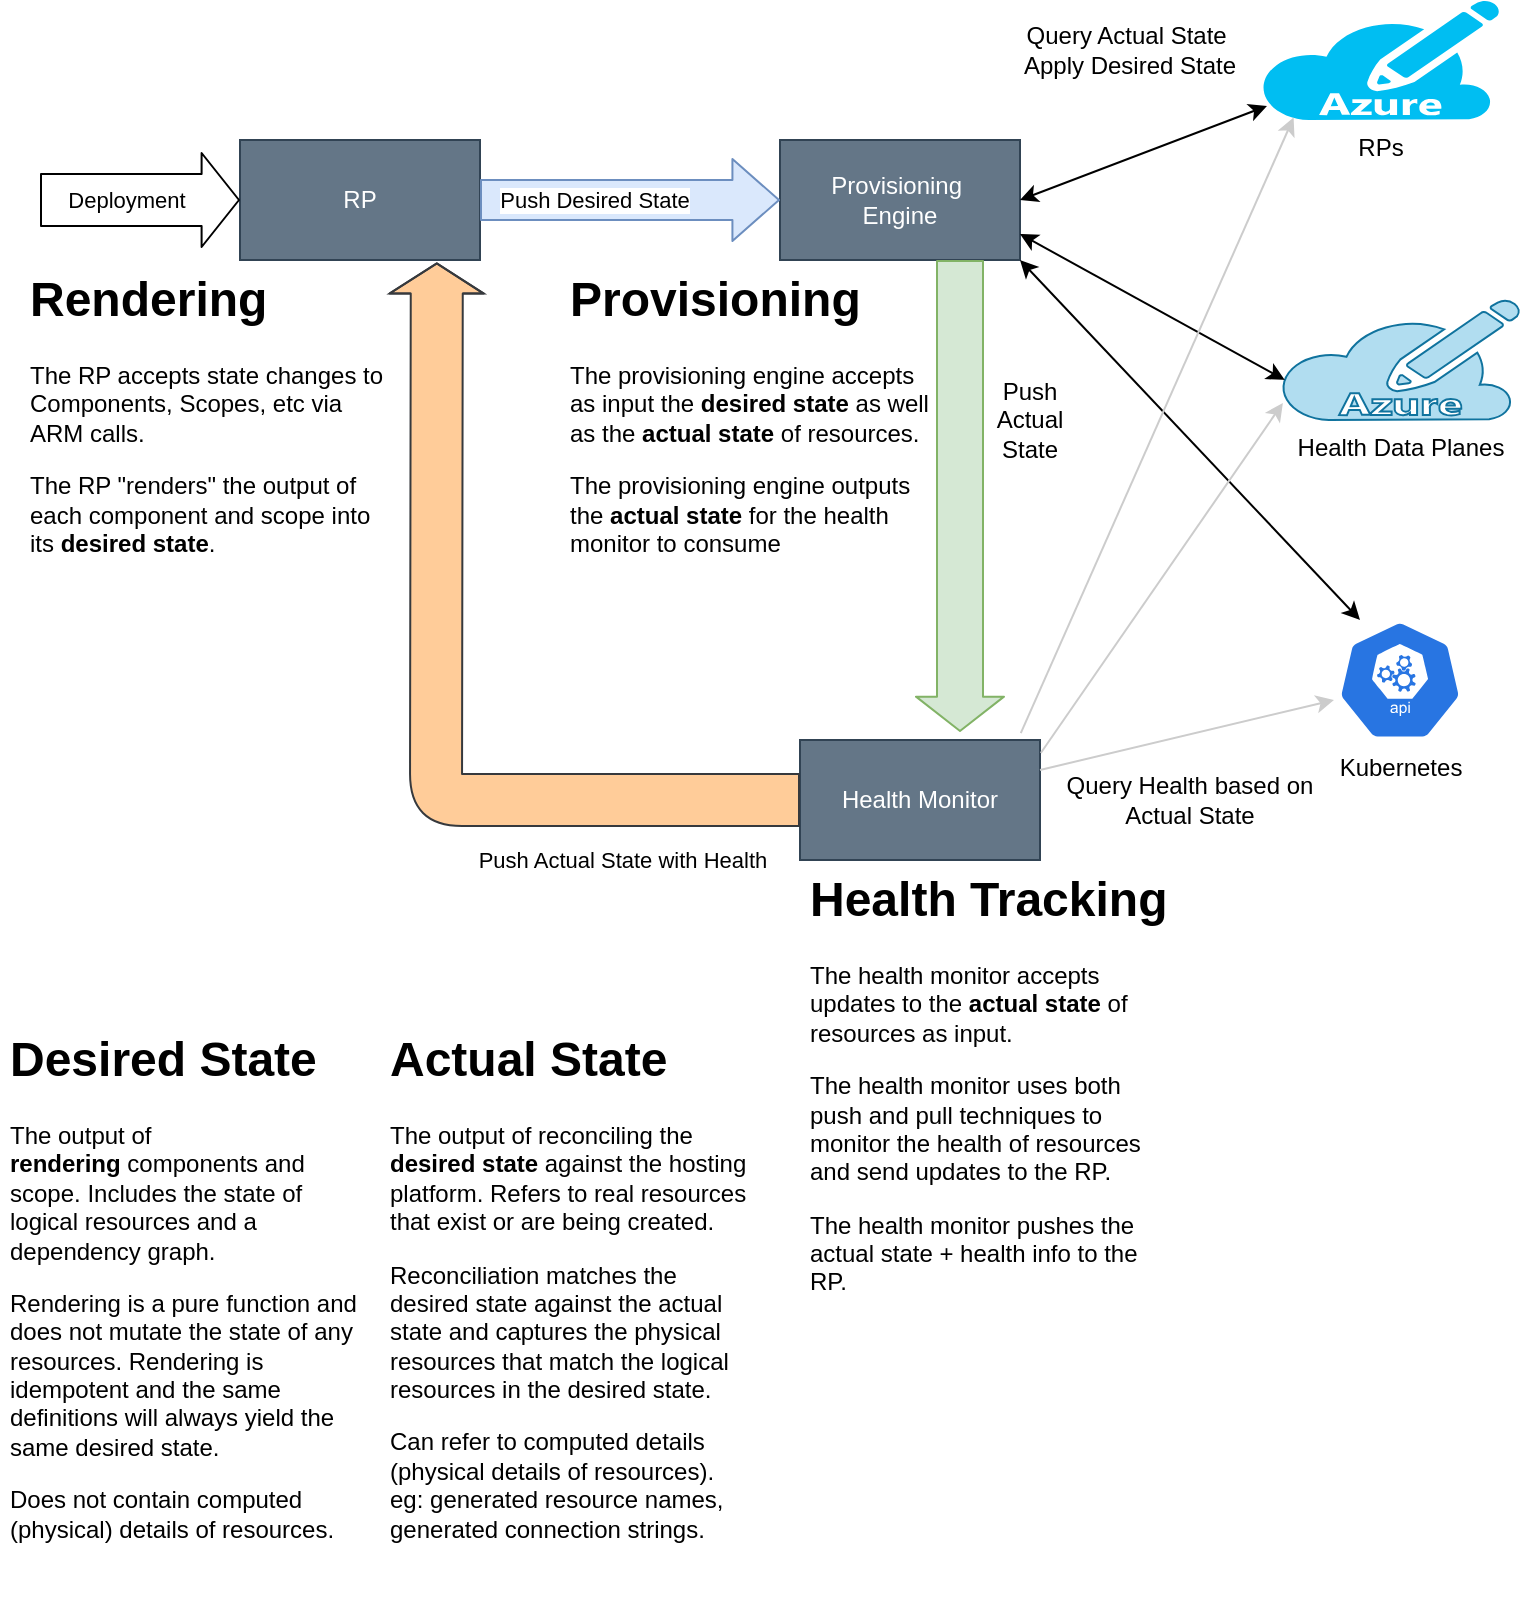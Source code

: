 <mxfile>
    <diagram id="DjvGPxJVZaPVGA5VkIdF" name="Page-1">
        <mxGraphModel dx="1235" dy="654" grid="1" gridSize="10" guides="1" tooltips="1" connect="1" arrows="1" fold="1" page="1" pageScale="1" pageWidth="850" pageHeight="1100" math="0" shadow="0">
            <root>
                <mxCell id="0"/>
                <mxCell id="1" parent="0"/>
                <mxCell id="2" value="RP" style="rounded=0;whiteSpace=wrap;html=1;fillColor=#647687;strokeColor=#314354;fontColor=#ffffff;" vertex="1" parent="1">
                    <mxGeometry x="120" y="120" width="120" height="60" as="geometry"/>
                </mxCell>
                <mxCell id="3" value="Provisioning&amp;nbsp;&lt;br&gt;Engine" style="rounded=0;whiteSpace=wrap;html=1;fillColor=#647687;strokeColor=#314354;fontColor=#ffffff;" vertex="1" parent="1">
                    <mxGeometry x="390" y="120" width="120" height="60" as="geometry"/>
                </mxCell>
                <mxCell id="4" value="Health Monitor" style="rounded=0;whiteSpace=wrap;html=1;fillColor=#647687;strokeColor=#314354;fontColor=#ffffff;" vertex="1" parent="1">
                    <mxGeometry x="400" y="420" width="120" height="60" as="geometry"/>
                </mxCell>
                <mxCell id="5" value="RPs" style="verticalLabelPosition=bottom;html=1;verticalAlign=top;align=center;strokeColor=none;fillColor=#00BEF2;shape=mxgraph.azure.azure_subscription;" vertex="1" parent="1">
                    <mxGeometry x="630" y="50" width="120" height="60" as="geometry"/>
                </mxCell>
                <mxCell id="7" value="Kubernetes" style="html=1;dashed=0;whitespace=wrap;fillColor=#2875E2;strokeColor=#ffffff;points=[[0.005,0.63,0],[0.1,0.2,0],[0.9,0.2,0],[0.5,0,0],[0.995,0.63,0],[0.72,0.99,0],[0.5,1,0],[0.28,0.99,0]];shape=mxgraph.kubernetes.icon;prIcon=api;labelPosition=center;verticalLabelPosition=bottom;align=center;verticalAlign=top;" vertex="1" parent="1">
                    <mxGeometry x="640" y="360" width="120" height="60" as="geometry"/>
                </mxCell>
                <mxCell id="8" value="Health Data Planes" style="verticalLabelPosition=bottom;html=1;verticalAlign=top;align=center;strokeColor=#10739e;fillColor=#b1ddf0;shape=mxgraph.azure.azure_subscription;" vertex="1" parent="1">
                    <mxGeometry x="640" y="200" width="120" height="60" as="geometry"/>
                </mxCell>
                <mxCell id="11" value="" style="shape=flexArrow;endArrow=classic;html=1;width=26;endSize=5.9;entryX=0;entryY=0.5;entryDx=0;entryDy=0;" edge="1" parent="1" target="2">
                    <mxGeometry width="50" height="50" relative="1" as="geometry">
                        <mxPoint x="20" y="150" as="sourcePoint"/>
                        <mxPoint x="110" y="149.5" as="targetPoint"/>
                    </mxGeometry>
                </mxCell>
                <mxCell id="12" value="Deployment" style="edgeLabel;html=1;align=center;verticalAlign=middle;resizable=0;points=[];" vertex="1" connectable="0" parent="11">
                    <mxGeometry x="-0.34" y="1" relative="1" as="geometry">
                        <mxPoint x="10" y="1" as="offset"/>
                    </mxGeometry>
                </mxCell>
                <mxCell id="13" value="" style="shape=flexArrow;endArrow=classic;html=1;entryX=0;entryY=0.5;entryDx=0;entryDy=0;exitX=1;exitY=0.5;exitDx=0;exitDy=0;width=20;endSize=7.43;fillColor=#dae8fc;strokeColor=#6c8ebf;" edge="1" parent="1">
                    <mxGeometry width="50" height="50" relative="1" as="geometry">
                        <mxPoint x="240" y="150" as="sourcePoint"/>
                        <mxPoint x="390" y="150" as="targetPoint"/>
                    </mxGeometry>
                </mxCell>
                <mxCell id="14" value="Push Desired State" style="edgeLabel;html=1;align=center;verticalAlign=middle;resizable=0;points=[];" vertex="1" connectable="0" parent="13">
                    <mxGeometry x="-0.438" y="-2" relative="1" as="geometry">
                        <mxPoint x="15" y="-2" as="offset"/>
                    </mxGeometry>
                </mxCell>
                <mxCell id="15" value="&lt;h1&gt;Rendering&lt;/h1&gt;&lt;p&gt;The RP accepts state changes to Components, Scopes, etc via ARM calls.&amp;nbsp;&lt;/p&gt;&lt;p&gt;The RP &quot;renders&quot; the output of each component and scope into its &lt;b&gt;desired state&lt;/b&gt;.&lt;/p&gt;&lt;p&gt;&lt;br&gt;&lt;/p&gt;" style="text;html=1;strokeColor=none;fillColor=none;spacing=5;spacingTop=-20;whiteSpace=wrap;overflow=hidden;rounded=0;" vertex="1" parent="1">
                    <mxGeometry x="10" y="180" width="190" height="170" as="geometry"/>
                </mxCell>
                <mxCell id="16" value="&lt;h1&gt;Provisioning&lt;/h1&gt;&lt;p&gt;The provisioning engine accepts as input the &lt;b&gt;desired state&lt;/b&gt; as well as the &lt;b&gt;actual state&lt;/b&gt; of resources.&lt;/p&gt;&lt;p&gt;The provisioning engine outputs the &lt;b&gt;actual state&lt;/b&gt; for the health monitor to consume&lt;/p&gt;&lt;p&gt;&lt;br&gt;&lt;/p&gt;" style="text;html=1;strokeColor=none;fillColor=none;spacing=5;spacingTop=-20;whiteSpace=wrap;overflow=hidden;rounded=0;" vertex="1" parent="1">
                    <mxGeometry x="280" y="180" width="190" height="150" as="geometry"/>
                </mxCell>
                <mxCell id="17" value="" style="shape=flexArrow;endArrow=classic;html=1;exitX=0.75;exitY=1;exitDx=0;exitDy=0;width=23;endSize=5.39;fillColor=#d5e8d4;strokeColor=#82b366;" edge="1" parent="1" source="3">
                    <mxGeometry width="50" height="50" relative="1" as="geometry">
                        <mxPoint x="510" y="280" as="sourcePoint"/>
                        <mxPoint x="480" y="416" as="targetPoint"/>
                    </mxGeometry>
                </mxCell>
                <mxCell id="18" value="Push&lt;br&gt;Actual State" style="text;html=1;strokeColor=none;fillColor=none;align=center;verticalAlign=middle;whiteSpace=wrap;rounded=0;" vertex="1" parent="1">
                    <mxGeometry x="490" y="250" width="50" height="20" as="geometry"/>
                </mxCell>
                <mxCell id="20" value="" style="endArrow=classic;startArrow=classic;html=1;entryX=0.029;entryY=0.883;entryDx=0;entryDy=0;entryPerimeter=0;" edge="1" parent="1" target="5">
                    <mxGeometry width="50" height="50" relative="1" as="geometry">
                        <mxPoint x="510" y="150" as="sourcePoint"/>
                        <mxPoint x="560" y="100" as="targetPoint"/>
                    </mxGeometry>
                </mxCell>
                <mxCell id="21" value="" style="endArrow=classic;startArrow=classic;html=1;entryX=0.02;entryY=0.666;entryDx=0;entryDy=0;entryPerimeter=0;" edge="1" parent="1" target="8">
                    <mxGeometry width="50" height="50" relative="1" as="geometry">
                        <mxPoint x="510" y="167.02" as="sourcePoint"/>
                        <mxPoint x="633.48" y="120.0" as="targetPoint"/>
                    </mxGeometry>
                </mxCell>
                <mxCell id="22" value="" style="endArrow=classic;startArrow=classic;html=1;" edge="1" parent="1">
                    <mxGeometry width="50" height="50" relative="1" as="geometry">
                        <mxPoint x="510" y="180" as="sourcePoint"/>
                        <mxPoint x="680" y="360" as="targetPoint"/>
                    </mxGeometry>
                </mxCell>
                <mxCell id="23" value="" style="endArrow=classic;html=1;exitX=0.92;exitY=-0.058;exitDx=0;exitDy=0;exitPerimeter=0;entryX=0.14;entryY=0.98;entryDx=0;entryDy=0;entryPerimeter=0;fillColor=#f9f7ed;strokeColor=#CCCCCC;" edge="1" parent="1" source="4" target="5">
                    <mxGeometry width="50" height="50" relative="1" as="geometry">
                        <mxPoint x="510" y="420" as="sourcePoint"/>
                        <mxPoint x="560" y="370" as="targetPoint"/>
                    </mxGeometry>
                </mxCell>
                <mxCell id="24" value="" style="endArrow=classic;html=1;exitX=0.92;exitY=-0.058;exitDx=0;exitDy=0;exitPerimeter=0;entryX=0.012;entryY=0.858;entryDx=0;entryDy=0;entryPerimeter=0;fillColor=#f9f7ed;strokeColor=#CCCCCC;" edge="1" parent="1" target="8">
                    <mxGeometry width="50" height="50" relative="1" as="geometry">
                        <mxPoint x="520.4" y="426.52" as="sourcePoint"/>
                        <mxPoint x="656.8" y="118.8" as="targetPoint"/>
                    </mxGeometry>
                </mxCell>
                <mxCell id="25" value="" style="endArrow=classic;html=1;exitX=1;exitY=0.25;exitDx=0;exitDy=0;fillColor=#f9f7ed;strokeColor=#CCCCCC;" edge="1" parent="1" source="4">
                    <mxGeometry width="50" height="50" relative="1" as="geometry">
                        <mxPoint x="530.4" y="436.52" as="sourcePoint"/>
                        <mxPoint x="667" y="400" as="targetPoint"/>
                    </mxGeometry>
                </mxCell>
                <mxCell id="26" value="Query Actual State&amp;nbsp;&lt;br&gt;Apply Desired State" style="text;html=1;strokeColor=none;fillColor=none;align=center;verticalAlign=middle;whiteSpace=wrap;rounded=0;" vertex="1" parent="1">
                    <mxGeometry x="510" y="60" width="110" height="30" as="geometry"/>
                </mxCell>
                <mxCell id="27" value="Query Health based on Actual State" style="text;html=1;strokeColor=none;fillColor=none;align=center;verticalAlign=middle;whiteSpace=wrap;rounded=0;" vertex="1" parent="1">
                    <mxGeometry x="530" y="440" width="130" height="20" as="geometry"/>
                </mxCell>
                <mxCell id="28" value="" style="shape=flexArrow;endArrow=classic;html=1;strokeColor=#36393d;entryX=0.82;entryY=1.02;entryDx=0;entryDy=0;entryPerimeter=0;exitX=0;exitY=0.5;exitDx=0;exitDy=0;width=26;endSize=4.68;fillColor=#ffcc99;" edge="1" parent="1" source="4" target="2">
                    <mxGeometry width="50" height="50" relative="1" as="geometry">
                        <mxPoint x="510" y="360" as="sourcePoint"/>
                        <mxPoint x="560" y="310" as="targetPoint"/>
                        <Array as="points">
                            <mxPoint x="218" y="450"/>
                        </Array>
                    </mxGeometry>
                </mxCell>
                <mxCell id="29" value="Push Actual State with Health" style="edgeLabel;html=1;align=center;verticalAlign=middle;resizable=0;points=[];" vertex="1" connectable="0" parent="28">
                    <mxGeometry x="-0.443" y="3" relative="1" as="geometry">
                        <mxPoint x="36" y="27" as="offset"/>
                    </mxGeometry>
                </mxCell>
                <mxCell id="30" value="&lt;h1&gt;Health Tracking&lt;/h1&gt;&lt;p&gt;The health monitor accepts updates to the &lt;b&gt;actual state&lt;/b&gt;&amp;nbsp;of resources as input.&lt;/p&gt;&lt;p&gt;The health monitor uses both push and pull techniques to monitor the health of resources and send updates to the RP.&lt;/p&gt;&lt;p&gt;The health monitor pushes the actual state + health info to the RP.&lt;/p&gt;" style="text;html=1;strokeColor=none;fillColor=none;spacing=5;spacingTop=-20;whiteSpace=wrap;overflow=hidden;rounded=0;" vertex="1" parent="1">
                    <mxGeometry x="400" y="480" width="190" height="230" as="geometry"/>
                </mxCell>
                <mxCell id="32" value="&lt;h1&gt;Desired State&lt;/h1&gt;&lt;p&gt;The output of &lt;b&gt;rendering&lt;/b&gt;&amp;nbsp;components and scope. Includes the state of logical resources and a dependency graph.&amp;nbsp;&lt;/p&gt;&lt;p&gt;Rendering is a pure function and does not mutate the state of any resources. Rendering is idempotent and the same definitions will always yield the same desired state.&lt;/p&gt;&lt;p&gt;Does not contain computed (physical) details of resources.&amp;nbsp;&lt;/p&gt;" style="text;html=1;strokeColor=none;fillColor=none;spacing=5;spacingTop=-20;whiteSpace=wrap;overflow=hidden;rounded=0;" vertex="1" parent="1">
                    <mxGeometry y="560" width="190" height="300" as="geometry"/>
                </mxCell>
                <mxCell id="33" value="&lt;h1&gt;Actual State&lt;/h1&gt;&lt;p&gt;The output of reconciling the &lt;b&gt;desired state&lt;/b&gt;&amp;nbsp;against the hosting platform. Refers to real resources that exist or are being created.&lt;/p&gt;&lt;p&gt;Reconciliation matches the desired state against the actual state and captures the physical resources that match the logical resources in the desired state.&lt;/p&gt;&lt;p&gt;&lt;span&gt;Can refer to computed details (physical details of resources). eg: generated resource names, generated connection strings.&lt;/span&gt;&lt;br&gt;&lt;/p&gt;&lt;span style=&quot;color: rgba(0 , 0 , 0 , 0) ; font-family: monospace ; font-size: 0px&quot;&gt;%3CmxGraphModel%3E%3Croot%3E%3CmxCell%20id%3D%220%22%2F%3E%3CmxCell%20id%3D%221%22%20parent%3D%220%22%2F%3E%3CmxCell%20id%3D%222%22%20value%3D%22%22%20style%3D%22endArrow%3Dclassic%3Bhtml%3D1%3BexitX%3D0.92%3BexitY%3D-0.058%3BexitDx%3D0%3BexitDy%3D0%3BexitPerimeter%3D0%3BentryX%3D0.14%3BentryY%3D0.98%3BentryDx%3D0%3BentryDy%3D0%3BentryPerimeter%3D0%3BfillColor%3D%23f9f7ed%3BstrokeColor%3D%23CCCCCC%3B%22%20edge%3D%221%22%20parent%3D%221%22%3E%3CmxGeometry%20width%3D%2250%22%20height%3D%2250%22%20relative%3D%221%22%20as%3D%22geometry%22%3E%3CmxPoint%20x%3D%22510.4%22%20y%3D%22416.52%22%20as%3D%22sourcePoint%22%2F%3E%3CmxPoint%20x%3D%22646.8%22%20y%3D%22108.8%22%20as%3D%22targetPoint%22%2F%3E%3C%2FmxGeometry%3E%3C%2FmxCell%3E%3C%2Froot%3E%3C%2FmxGraphModel%3E ag&lt;/span&gt;" style="text;html=1;strokeColor=none;fillColor=none;spacing=5;spacingTop=-20;whiteSpace=wrap;overflow=hidden;rounded=0;" vertex="1" parent="1">
                    <mxGeometry x="190" y="560" width="190" height="270" as="geometry"/>
                </mxCell>
            </root>
        </mxGraphModel>
    </diagram>
</mxfile>